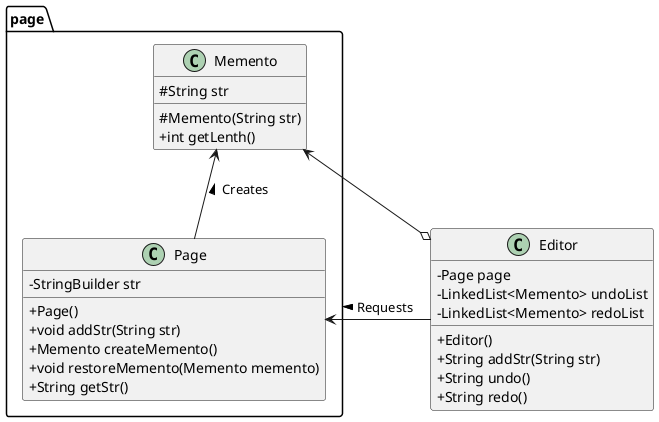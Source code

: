 @startuml
skinparam classAttributeIconSize 0

class Editor {
	-Page page
	-LinkedList<Memento> undoList
	-LinkedList<Memento> redoList

	+Editor()
	+String addStr(String str)
	+String undo()
	+String redo()
}

package page {

class Page {
	-StringBuilder str

	+Page()
	+void addStr(String str)
	+Memento createMemento()
	+void restoreMemento(Memento memento)
	+String getStr()
}

class Memento {
	#String str

	#Memento(String str)
	+int getLenth()
}
}

Page <-right- Editor : < Requests
Memento <-down- Page : < Creates
Memento <-down-o Editor

@enduml